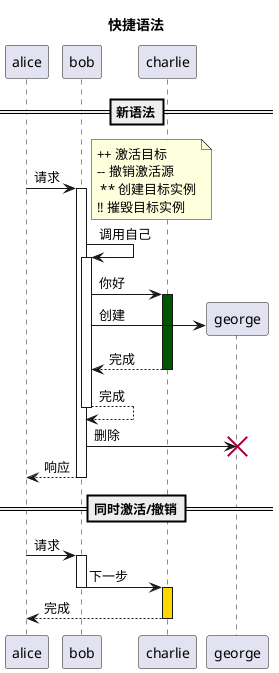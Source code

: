 @startuml
title 快捷语法
==新语法==

alice -> bob ++ : 请求
  note right
    ++ 激活目标
    -- 撤销激活源
     ** 创建目标实例
    !! 摧毁目标实例
  end note
    bob -> bob ++ : 调用自己
    bob -> charlie ++  #005500 : 你好
    bob -> george ** : 创建
    return 完成
  return 完成
  bob -> george !! : 删除
return 响应

==同时激活/撤销==

alice -> bob++: 请求
bob -> charlie --++ #gold: 下一步
charlie --> alice--: 完成

@enduml

